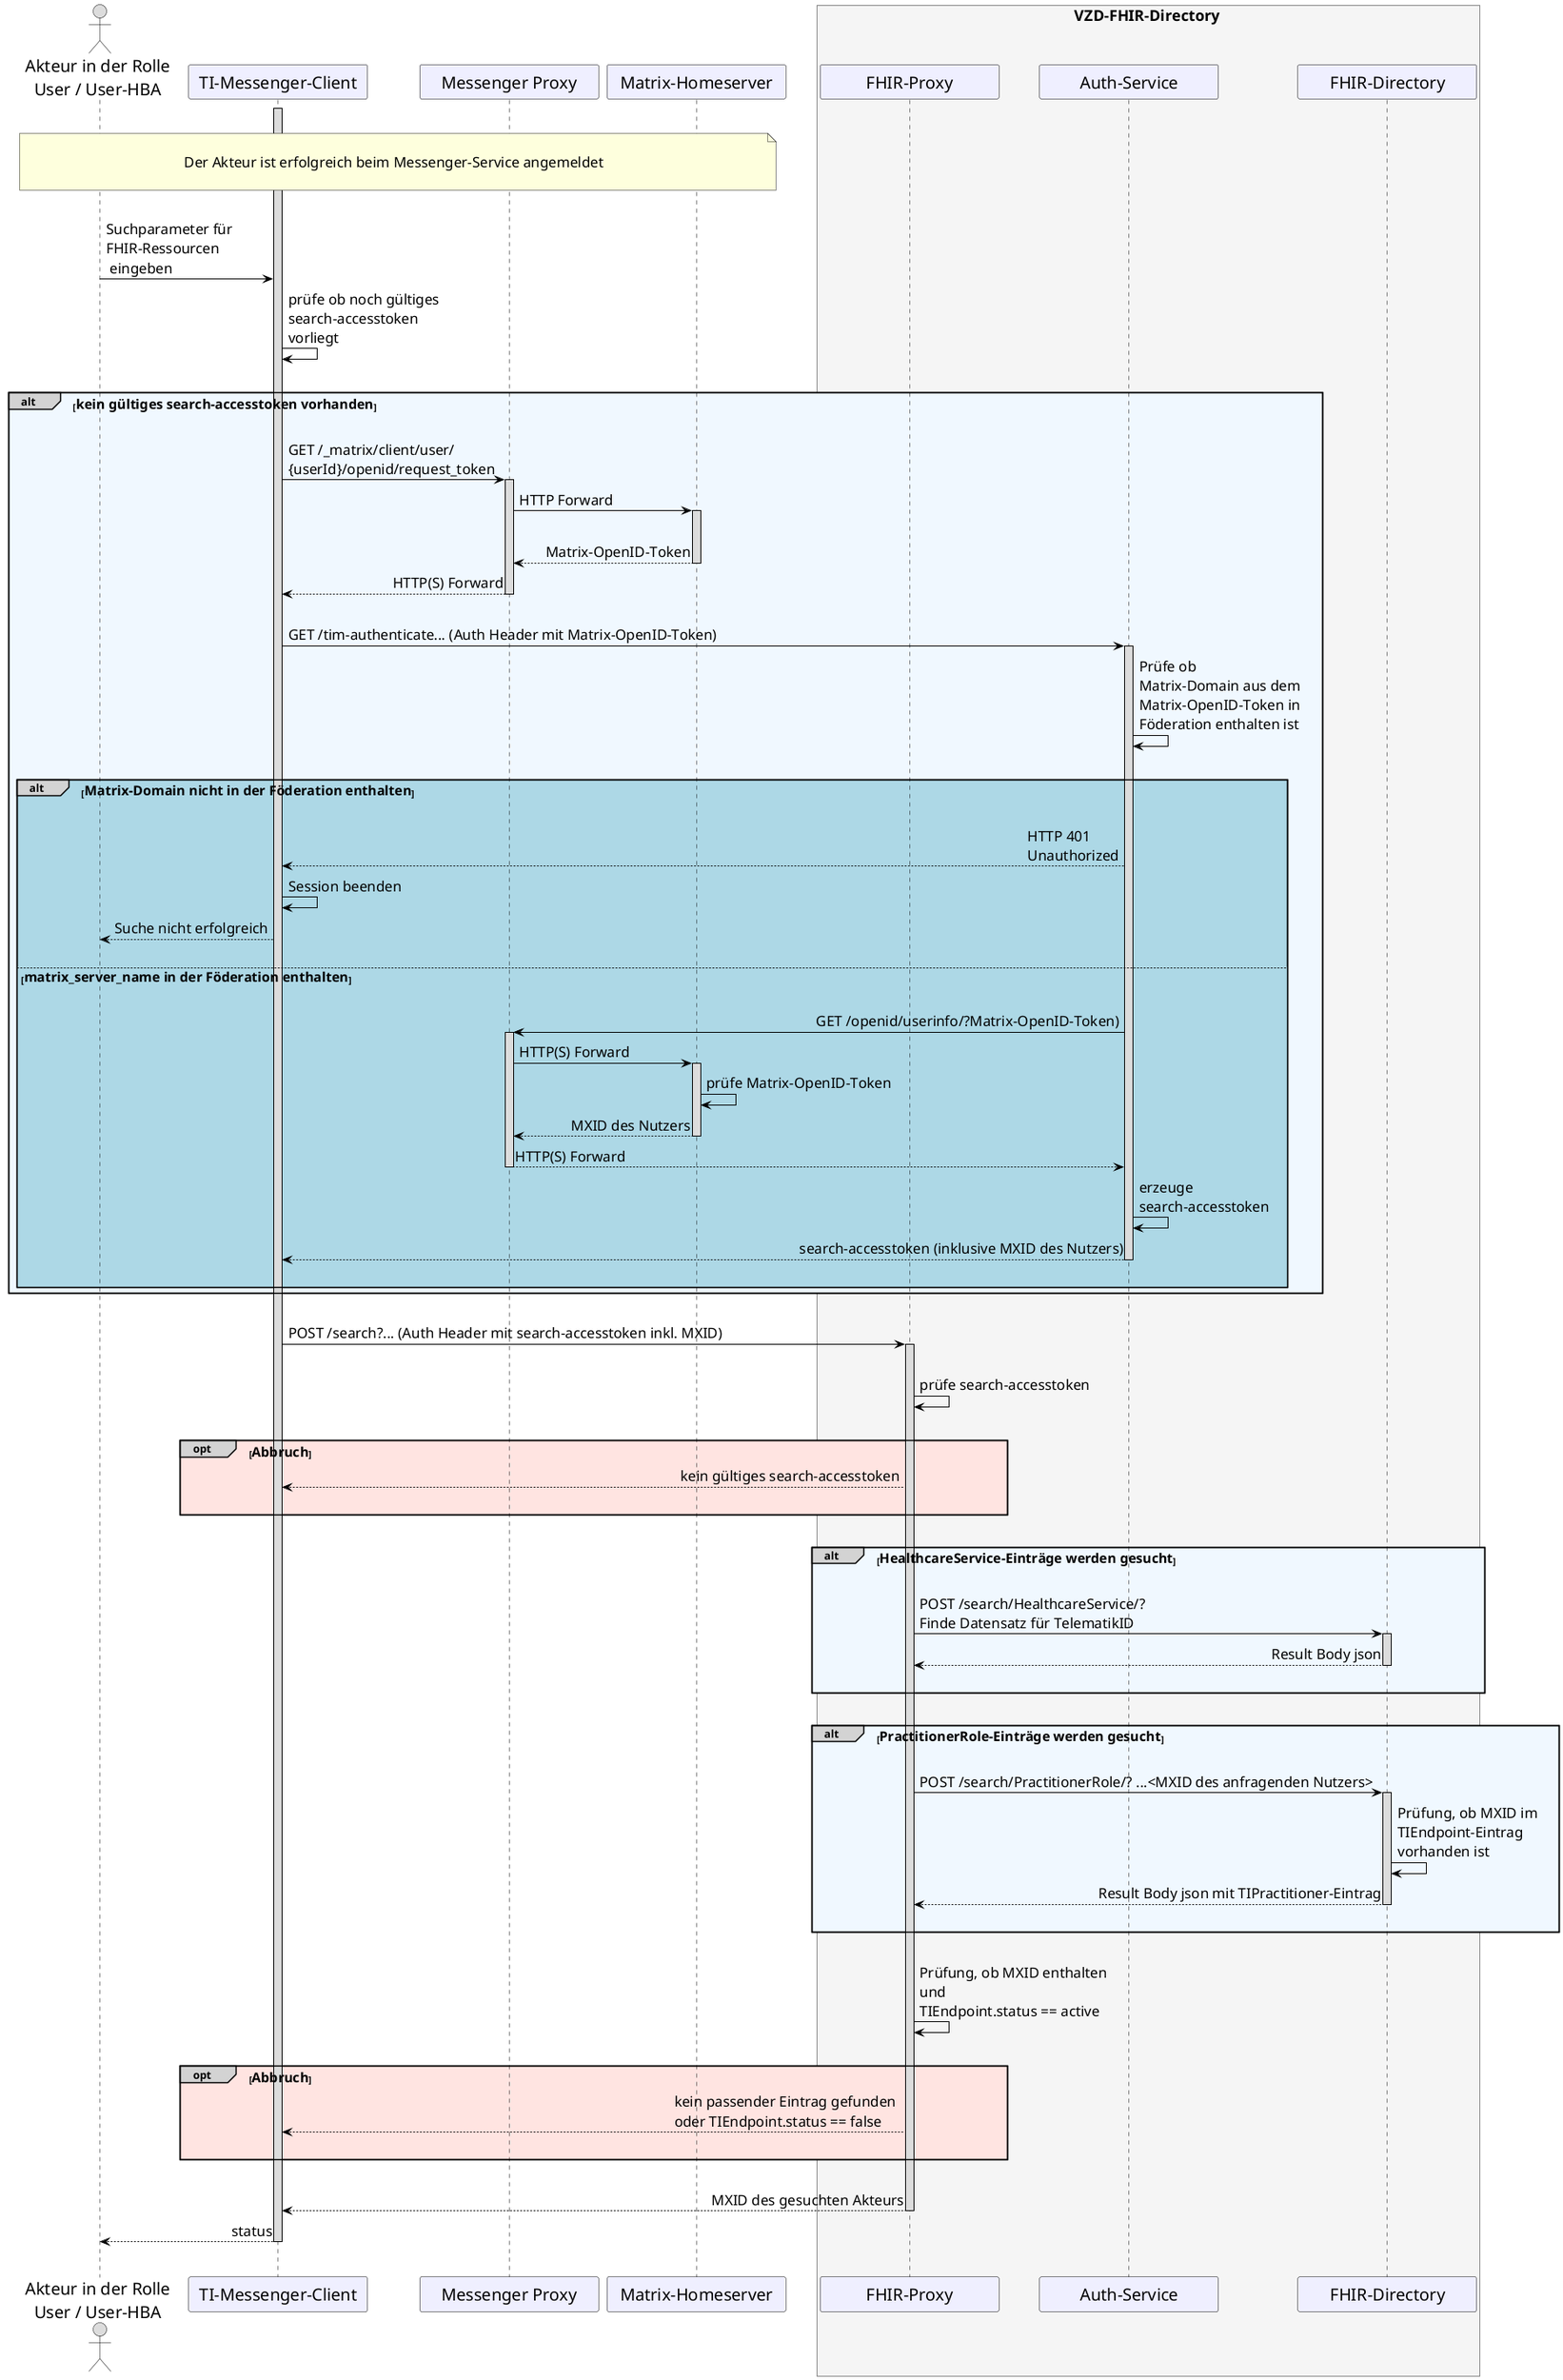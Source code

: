 /' 
# TI-Messenger 1.1
# TI-Messenger-Dienst
# Sequence Diagram
# Name: Einträge im VZD-FHIR-Directory suchen
'/

@startuml
skinparam sequenceMessageAlign direction
skinparam minClassWidth 200
skinparam BoxPadding 1
skinparam sequenceReferenceHeaderBackgroundColor palegreen
scale max 2048 width

skinparam sequence {
ArrowColor black
ArrowFontSize 17
ActorBorderColor black
LifeLineBorderColor black
LifeLineBackgroundColor Gainsboro

ParticipantBorderColor Motivation
ParticipantBackgroundColor Motivation
ParticipantFontName Impact
ParticipantFontSize 20
ParticipantFontColor black
ParticipantBorderColor Black
ParticipantBackgroundColor MOTIVATION

ActorBackgroundColor Gainsboro
ActorFontColor black
ActorFontSize 20
ActorFontName Aapex
}
    actor U as "Akteur in der Rolle\nUser / User-HBA"
    participant cl as "TI-Messenger-Client"
    participant mp as "Messenger Proxy"
    participant hs as "Matrix-Homeserver"
    box <size:18>VZD-FHIR-Directory</size> #WhiteSmoke
      participant fp as "FHIR-Proxy"
      participant au as "Auth-Service"
      participant fd as "FHIR-Directory"
    end box

|||
note over U, hs: \n<size:17>Der Akteur ist erfolgreich beim Messenger-Service angemeldet</size>\n
|||

      activate cl
    U->cl:Suchparameter für \nFHIR-Ressourcen \n eingeben
    cl->cl: prüfe ob noch gültiges \nsearch-accesstoken\nvorliegt

|||
alt#LightGrey #AliceBlue <size:16>kein gültiges search-accesstoken vorhanden</size>
|||
      

    cl->mp: GET /_matrix/client/user/\n{userId}/openid/request_token 
      activate mp
    mp->hs: HTTP Forward 

      activate hs
    |||
    hs-->mp: Matrix-OpenID-Token
      deactivate hs
    mp-->cl: HTTP(S) Forward
      deactivate mp
      
    |||
    cl->au: GET /tim-authenticate... (Auth Header mit Matrix-OpenID-Token)
      activate au
    au->au: Prüfe ob \nMatrix-Domain aus dem \nMatrix-OpenID-Token in \nFöderation enthalten ist

|||
alt#LightGrey #LightBlue <size:16>Matrix-Domain nicht in der Föderation enthalten</size>
|||    

    au-->cl: HTTP 401 \nUnauthorized
    cl->cl: Session beenden
    cl-->U: Suche nicht erfolgreich
    
    |||
    else <size:16>matrix_server_name in der Föderation enthalten</size>
    |||
        au->mp: GET /openid/userinfo/?Matrix-OpenID-Token)
          activate mp
        mp->hs: HTTP(S) Forward
          activate hs
        hs->hs: prüfe Matrix-OpenID-Token
        hs-->mp: MXID des Nutzers
          deactivate hs
        mp-->au: HTTP(S) Forward
          deactivate mp
        au->au: erzeuge \nsearch-accesstoken 
        au-->cl: search-accesstoken (inklusive MXID des Nutzers)
          deactivate au
          deactivate fp
    |||
    end
end

    |||
    cl->fp: POST /search?... (Auth Header mit search-accesstoken inkl. MXID)
    |||
      activate fp
    fp->fp: prüfe search-accesstoken
    |||
    opt#LightGrey #MistyRose <size:16>Abbruch</size>
      fp-->cl: kein gültiges search-accesstoken 
    |||
    end
   
|||
alt#LightGrey #AliceBlue <size:16>HealthcareService-Einträge werden gesucht</size>
|||
    fp->fd: POST /search/HealthcareService/? \nFinde Datensatz für TelematikID 
      activate fd
    fd-->fp: Result Body json
      deactivate fd
|||
end

|||
alt#LightGrey #AliceBlue <size:16>PractitionerRole-Einträge werden gesucht</size>
|||
    fp->fd: POST /search/PractitionerRole/? ...<MXID des anfragenden Nutzers> 
      activate fd
    fd->fd: Prüfung, ob MXID im \nTIEndpoint-Eintrag \nvorhanden ist
    fd-->fp: Result Body json mit TIPractitioner-Eintrag
      deactivate fd
|||
end
|||

  fp->fp: Prüfung, ob MXID enthalten \nund \nTIEndpoint.status == active
  |||
  opt#LightGrey #MistyRose <size:16>Abbruch</size>
    fp-->cl: kein passender Eintrag gefunden \noder TIEndpoint.status == false
    |||
  end
  |||

  fp-->cl: MXID des gesuchten Akteurs
  deactivate fp
  cl-->U: status
   |||
    
    deactivate cl

@enduml
